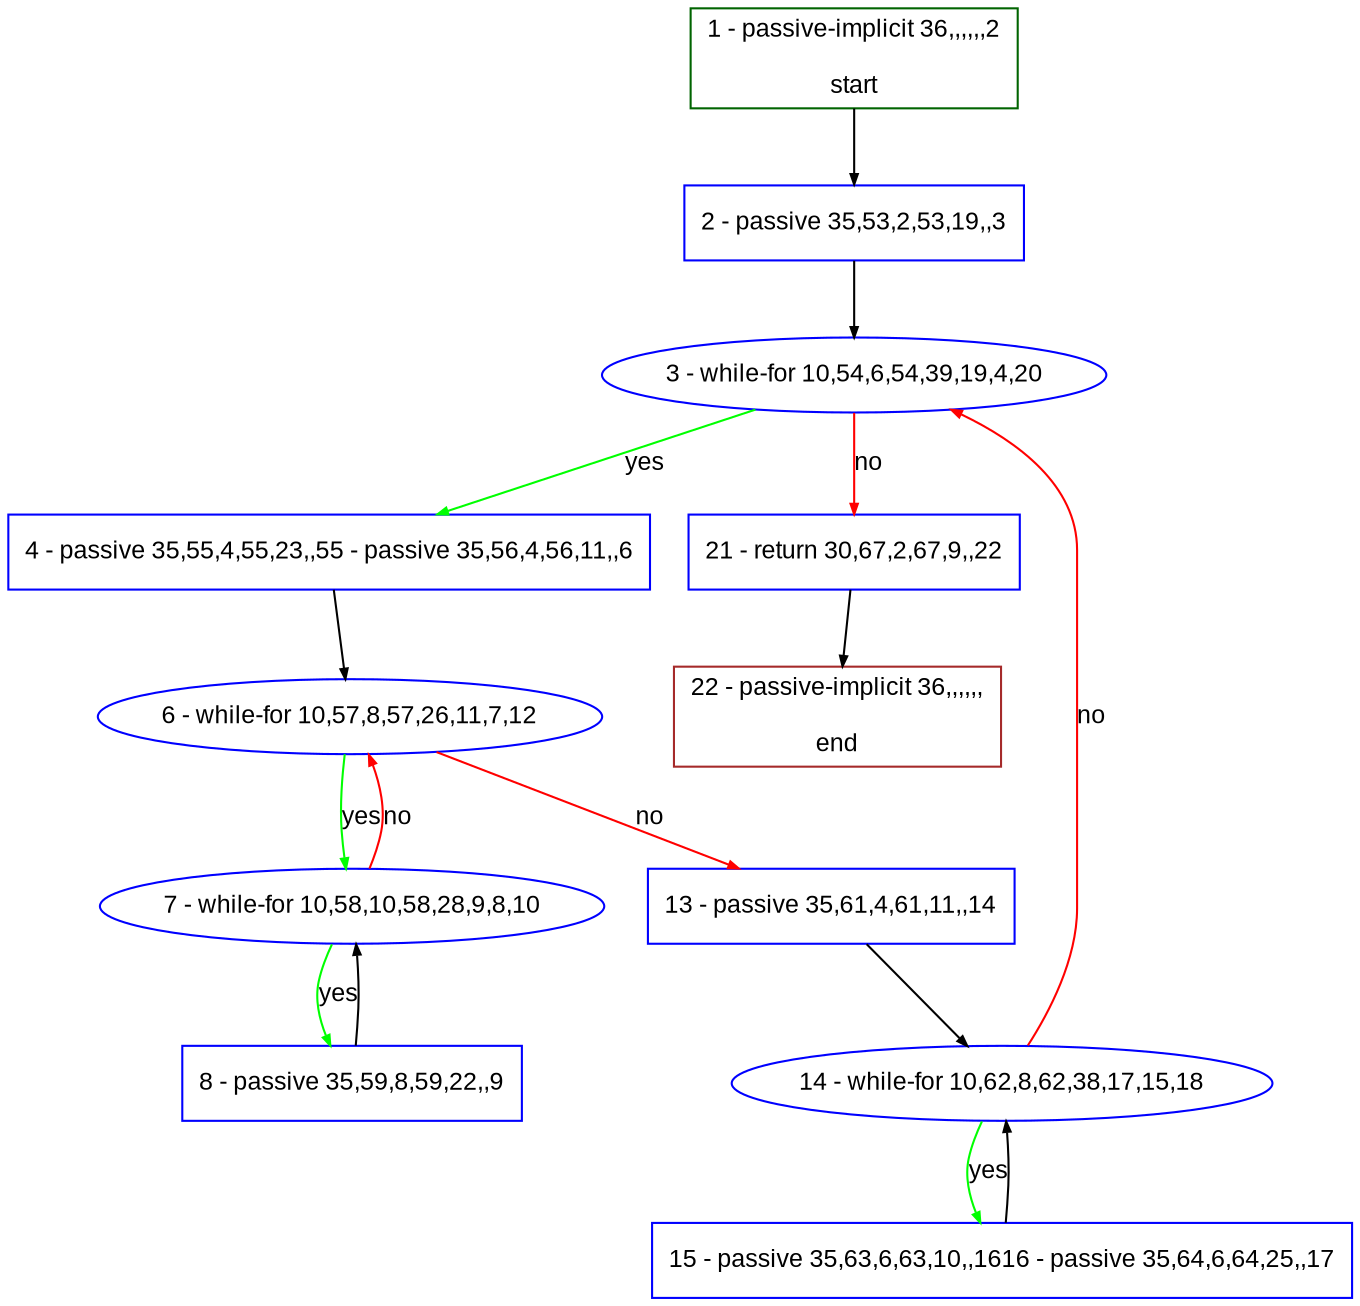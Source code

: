 digraph "" {
  graph [pack="true", label="", fontsize="12", packmode="clust", fontname="Arial", fillcolor="#FFFFCC", bgcolor="white", style="rounded,filled", compound="true"];
  node [node_initialized="no", label="", color="grey", fontsize="12", fillcolor="white", fontname="Arial", style="filled", shape="rectangle", compound="true", fixedsize="false"];
  edge [fontcolor="black", arrowhead="normal", arrowtail="none", arrowsize="0.5", ltail="", label="", color="black", fontsize="12", lhead="", fontname="Arial", dir="forward", compound="true"];
  __N1 [label="2 - passive 35,53,2,53,19,,3", color="#0000ff", fillcolor="#ffffff", style="filled", shape="box"];
  __N2 [label="1 - passive-implicit 36,,,,,,2\n\nstart", color="#006400", fillcolor="#ffffff", style="filled", shape="box"];
  __N3 [label="3 - while-for 10,54,6,54,39,19,4,20", color="#0000ff", fillcolor="#ffffff", style="filled", shape="oval"];
  __N4 [label="4 - passive 35,55,4,55,23,,55 - passive 35,56,4,56,11,,6", color="#0000ff", fillcolor="#ffffff", style="filled", shape="box"];
  __N5 [label="21 - return 30,67,2,67,9,,22", color="#0000ff", fillcolor="#ffffff", style="filled", shape="box"];
  __N6 [label="6 - while-for 10,57,8,57,26,11,7,12", color="#0000ff", fillcolor="#ffffff", style="filled", shape="oval"];
  __N7 [label="7 - while-for 10,58,10,58,28,9,8,10", color="#0000ff", fillcolor="#ffffff", style="filled", shape="oval"];
  __N8 [label="13 - passive 35,61,4,61,11,,14", color="#0000ff", fillcolor="#ffffff", style="filled", shape="box"];
  __N9 [label="8 - passive 35,59,8,59,22,,9", color="#0000ff", fillcolor="#ffffff", style="filled", shape="box"];
  __N10 [label="14 - while-for 10,62,8,62,38,17,15,18", color="#0000ff", fillcolor="#ffffff", style="filled", shape="oval"];
  __N11 [label="15 - passive 35,63,6,63,10,,1616 - passive 35,64,6,64,25,,17", color="#0000ff", fillcolor="#ffffff", style="filled", shape="box"];
  __N12 [label="22 - passive-implicit 36,,,,,,\n\nend", color="#a52a2a", fillcolor="#ffffff", style="filled", shape="box"];
  __N2 -> __N1 [arrowhead="normal", arrowtail="none", color="#000000", label="", dir="forward"];
  __N1 -> __N3 [arrowhead="normal", arrowtail="none", color="#000000", label="", dir="forward"];
  __N3 -> __N4 [arrowhead="normal", arrowtail="none", color="#00ff00", label="yes", dir="forward"];
  __N3 -> __N5 [arrowhead="normal", arrowtail="none", color="#ff0000", label="no", dir="forward"];
  __N4 -> __N6 [arrowhead="normal", arrowtail="none", color="#000000", label="", dir="forward"];
  __N6 -> __N7 [arrowhead="normal", arrowtail="none", color="#00ff00", label="yes", dir="forward"];
  __N7 -> __N6 [arrowhead="normal", arrowtail="none", color="#ff0000", label="no", dir="forward"];
  __N6 -> __N8 [arrowhead="normal", arrowtail="none", color="#ff0000", label="no", dir="forward"];
  __N7 -> __N9 [arrowhead="normal", arrowtail="none", color="#00ff00", label="yes", dir="forward"];
  __N9 -> __N7 [arrowhead="normal", arrowtail="none", color="#000000", label="", dir="forward"];
  __N8 -> __N10 [arrowhead="normal", arrowtail="none", color="#000000", label="", dir="forward"];
  __N10 -> __N3 [arrowhead="normal", arrowtail="none", color="#ff0000", label="no", dir="forward"];
  __N10 -> __N11 [arrowhead="normal", arrowtail="none", color="#00ff00", label="yes", dir="forward"];
  __N11 -> __N10 [arrowhead="normal", arrowtail="none", color="#000000", label="", dir="forward"];
  __N5 -> __N12 [arrowhead="normal", arrowtail="none", color="#000000", label="", dir="forward"];
}
